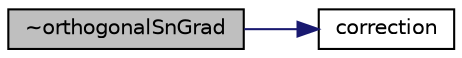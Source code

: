 digraph "~orthogonalSnGrad"
{
  bgcolor="transparent";
  edge [fontname="Helvetica",fontsize="10",labelfontname="Helvetica",labelfontsize="10"];
  node [fontname="Helvetica",fontsize="10",shape=record];
  rankdir="LR";
  Node314 [label="~orthogonalSnGrad",height=0.2,width=0.4,color="black", fillcolor="grey75", style="filled", fontcolor="black"];
  Node314 -> Node315 [color="midnightblue",fontsize="10",style="solid",fontname="Helvetica"];
  Node315 [label="correction",height=0.2,width=0.4,color="black",URL="$a23425.html#ab85727e995470e7484f0dec7544b1e4d",tooltip="Return the explicit correction to the orthogonalSnGrad. "];
}
